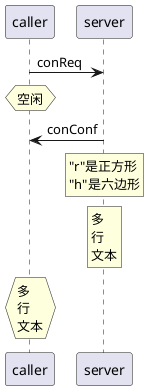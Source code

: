 @startuml
'https://plantuml.com/sequence-diagram

caller -> server:conReq
hnote over caller: 空闲
caller <- server: conConf
rnote over server
    "r"是正方形
    "h"是六边形
endrnote
rnote over server
    多
    行
    文本
endrnote
hnote over caller
    多
    行
    文本
endrnote

@enduml